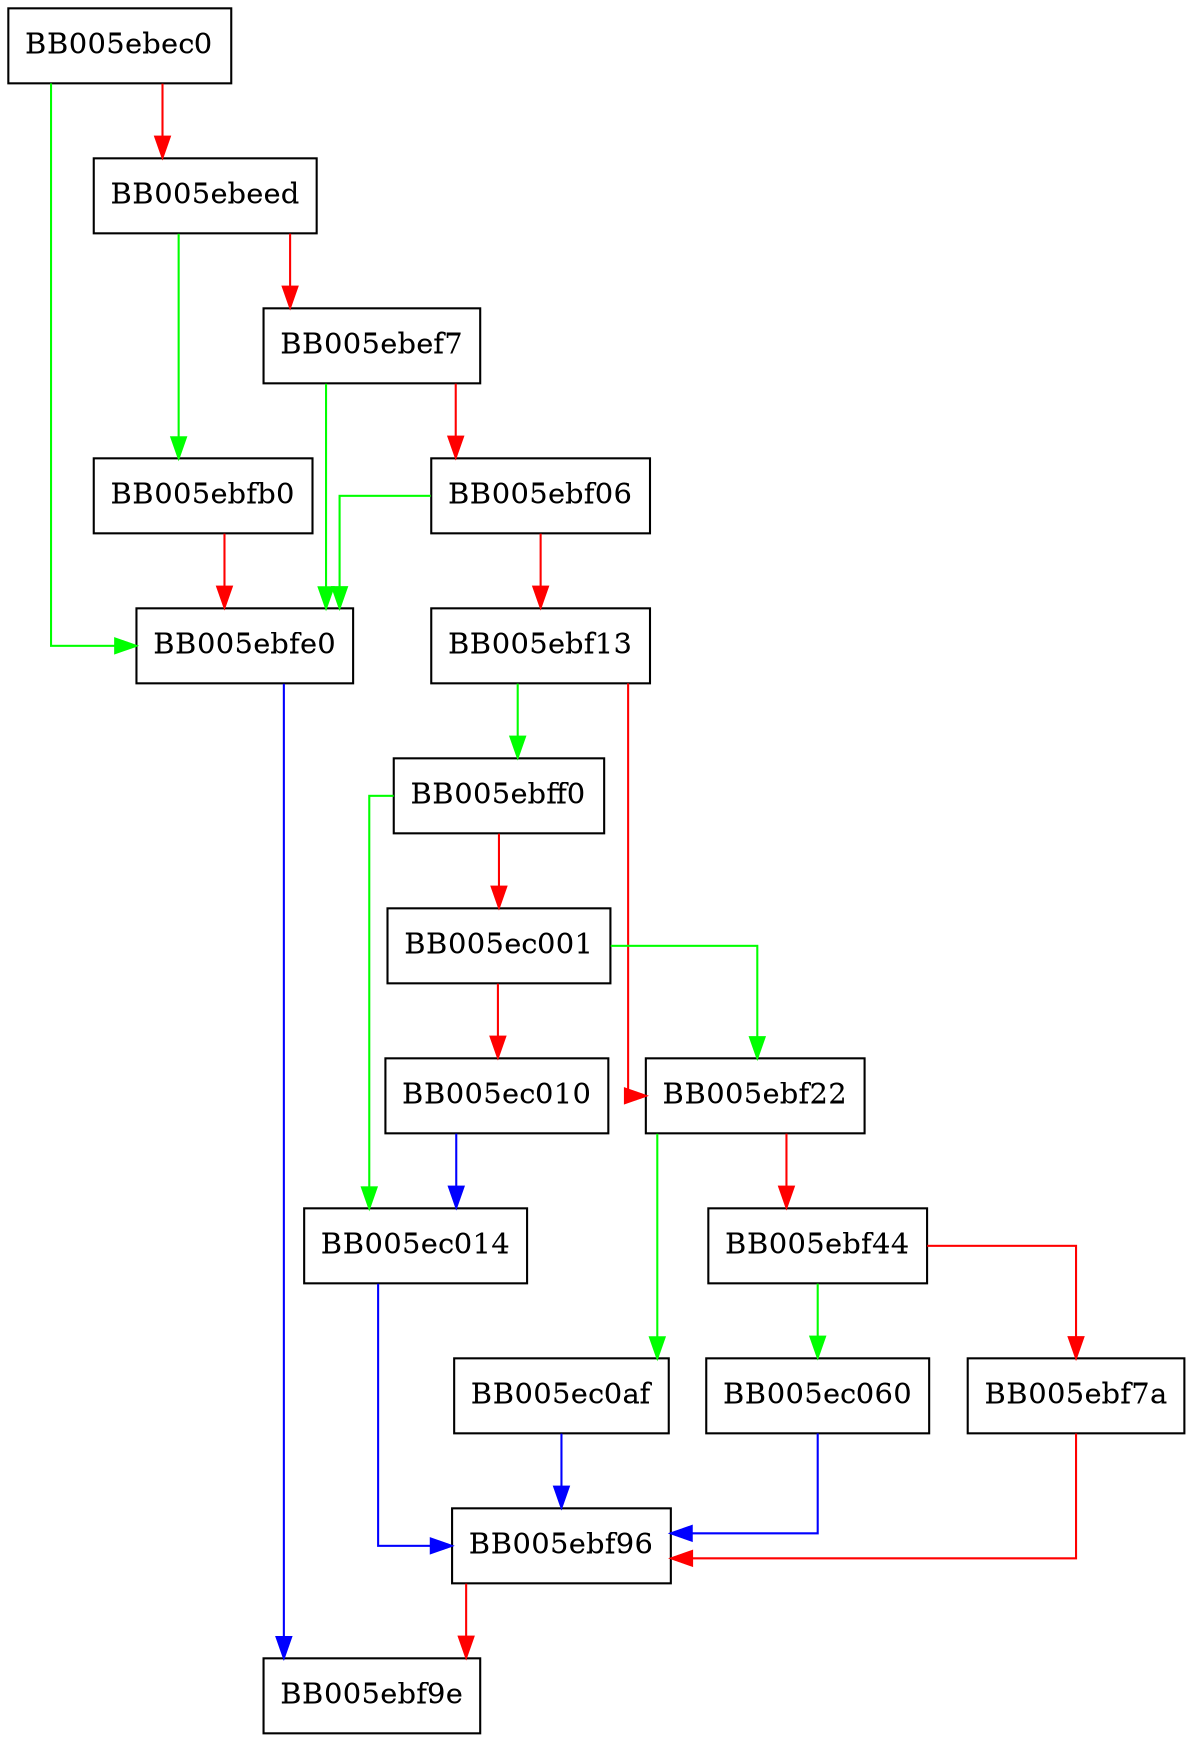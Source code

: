 digraph ossl_crypto_get_ex_new_index_ex {
  node [shape="box"];
  graph [splines=ortho];
  BB005ebec0 -> BB005ebfe0 [color="green"];
  BB005ebec0 -> BB005ebeed [color="red"];
  BB005ebeed -> BB005ebfb0 [color="green"];
  BB005ebeed -> BB005ebef7 [color="red"];
  BB005ebef7 -> BB005ebfe0 [color="green"];
  BB005ebef7 -> BB005ebf06 [color="red"];
  BB005ebf06 -> BB005ebfe0 [color="green"];
  BB005ebf06 -> BB005ebf13 [color="red"];
  BB005ebf13 -> BB005ebff0 [color="green"];
  BB005ebf13 -> BB005ebf22 [color="red"];
  BB005ebf22 -> BB005ec0af [color="green"];
  BB005ebf22 -> BB005ebf44 [color="red"];
  BB005ebf44 -> BB005ec060 [color="green"];
  BB005ebf44 -> BB005ebf7a [color="red"];
  BB005ebf7a -> BB005ebf96 [color="red"];
  BB005ebf96 -> BB005ebf9e [color="red"];
  BB005ebfb0 -> BB005ebfe0 [color="red"];
  BB005ebfe0 -> BB005ebf9e [color="blue"];
  BB005ebff0 -> BB005ec014 [color="green"];
  BB005ebff0 -> BB005ec001 [color="red"];
  BB005ec001 -> BB005ebf22 [color="green"];
  BB005ec001 -> BB005ec010 [color="red"];
  BB005ec010 -> BB005ec014 [color="blue"];
  BB005ec014 -> BB005ebf96 [color="blue"];
  BB005ec060 -> BB005ebf96 [color="blue"];
  BB005ec0af -> BB005ebf96 [color="blue"];
}